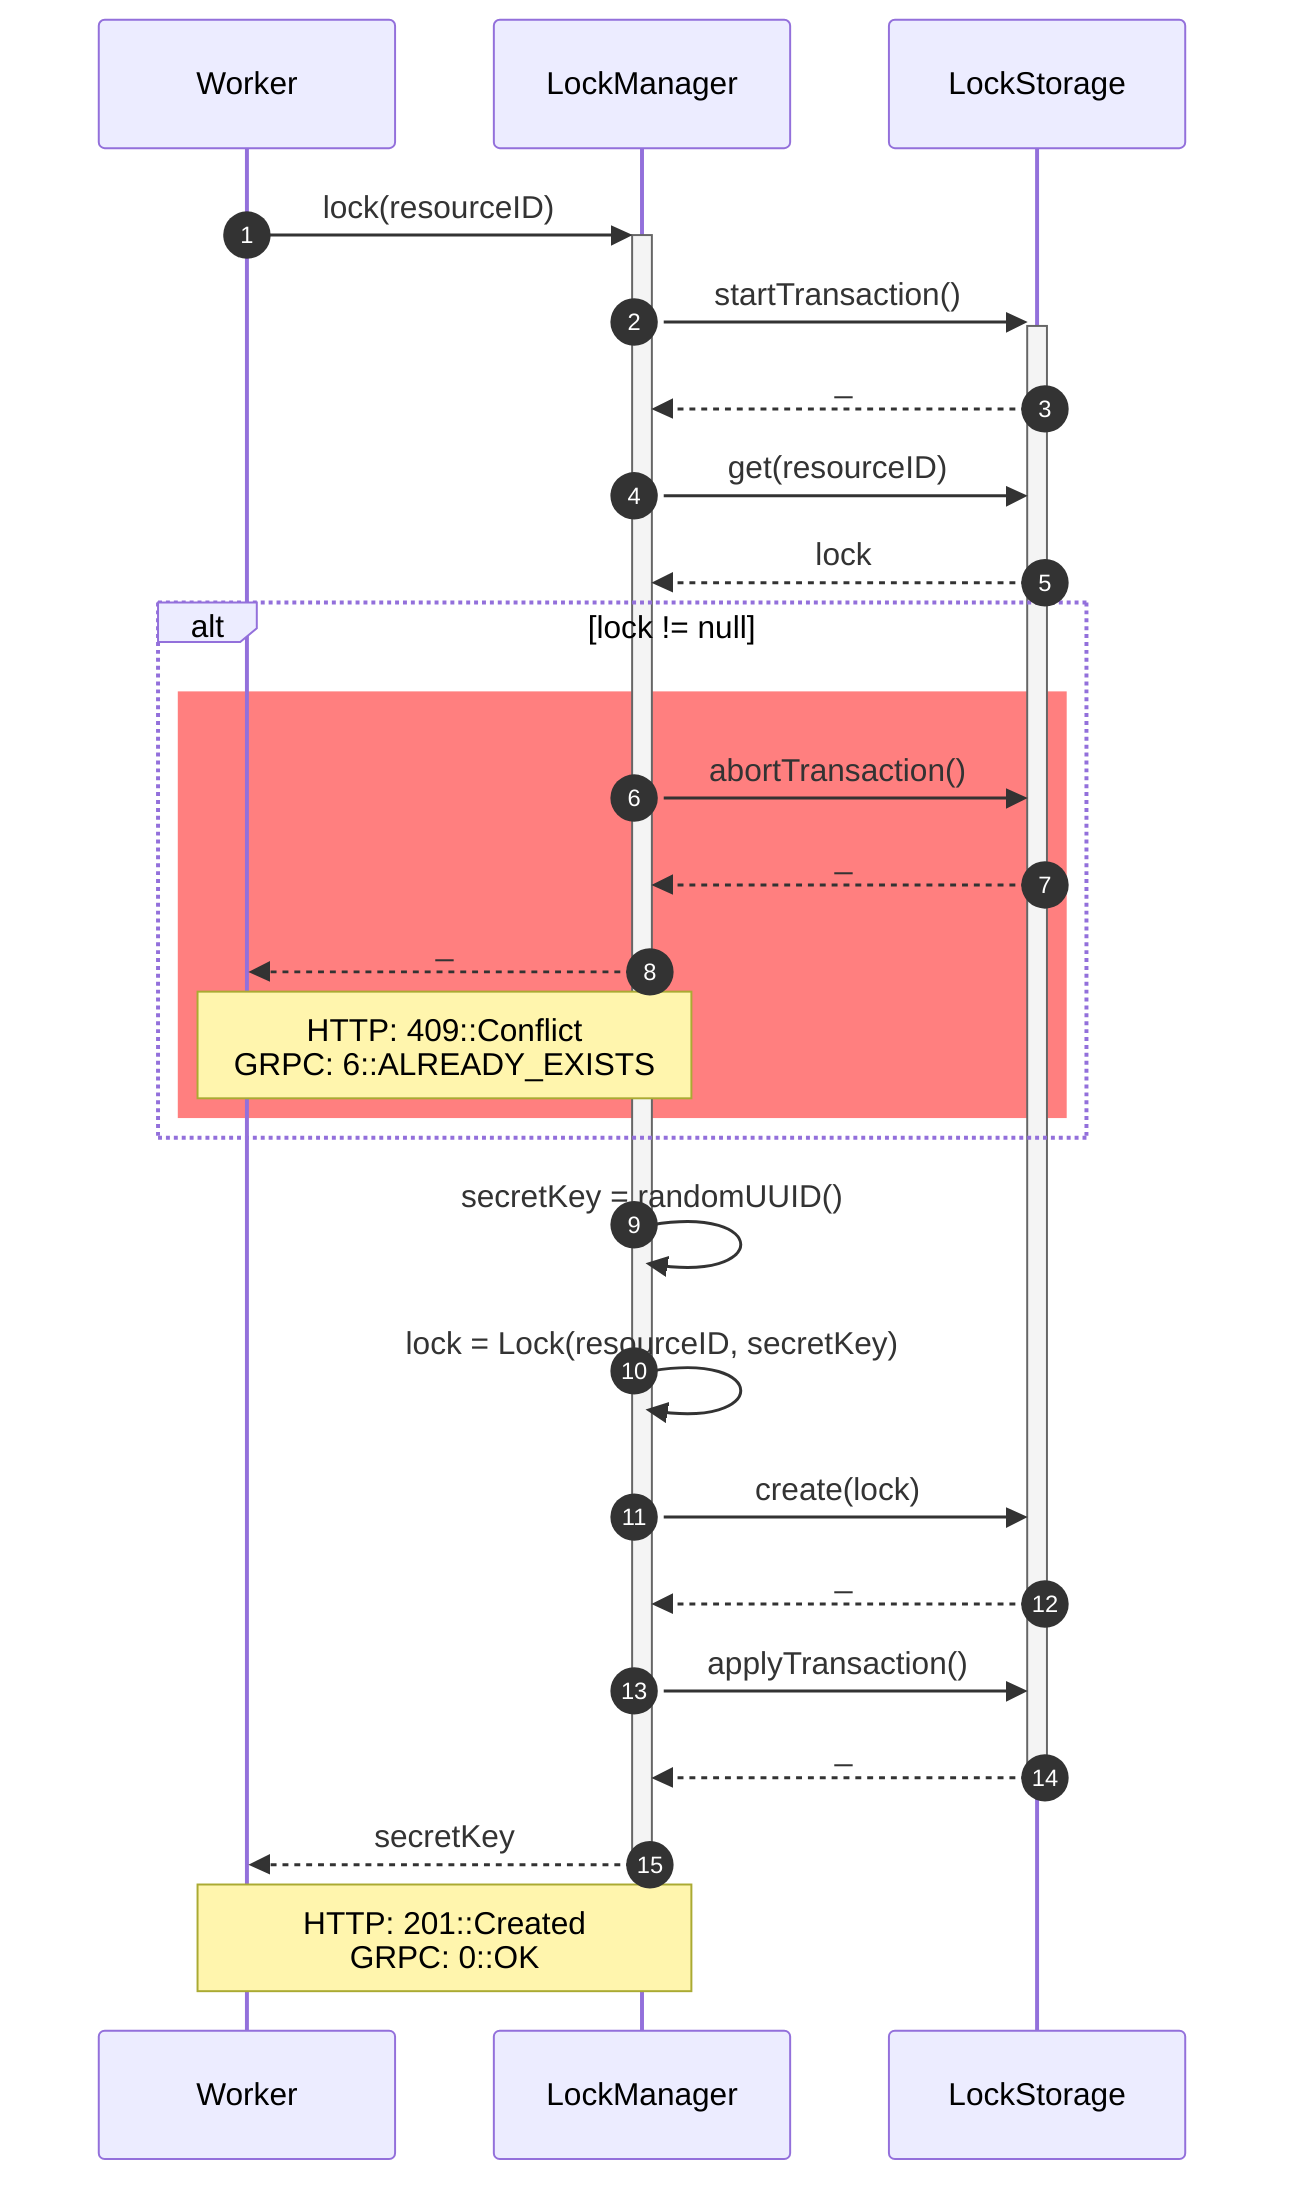 sequenceDiagram
  autonumber
  participant w as Worker
  participant lm as LockManager
  participant ls as LockStorage

  w->>+lm: lock(resourceID)
  lm->>+ls: startTransaction()
  ls-->>lm: _
  lm->>ls: get(resourceID)
  ls-->>lm: lock
  alt lock != null
    rect rgba(255, 0, 0, 0.5)
      lm->>ls: abortTransaction()
      ls-->>lm: _
      lm-->>w: _
      Note over w,lm: HTTP: 409::Conflict<br>GRPC: 6::ALREADY_EXISTS
    end
  end
  lm->>lm: secretKey = randomUUID()
  lm->>lm: lock = Lock(resourceID, secretKey)
  lm->>ls: create(lock)
  ls-->>lm: _
  lm->>ls: applyTransaction()
  ls-->>-lm: _
  lm-->>-w: secretKey
  Note over w,lm: HTTP: 201::Created<br>GRPC: 0::OK